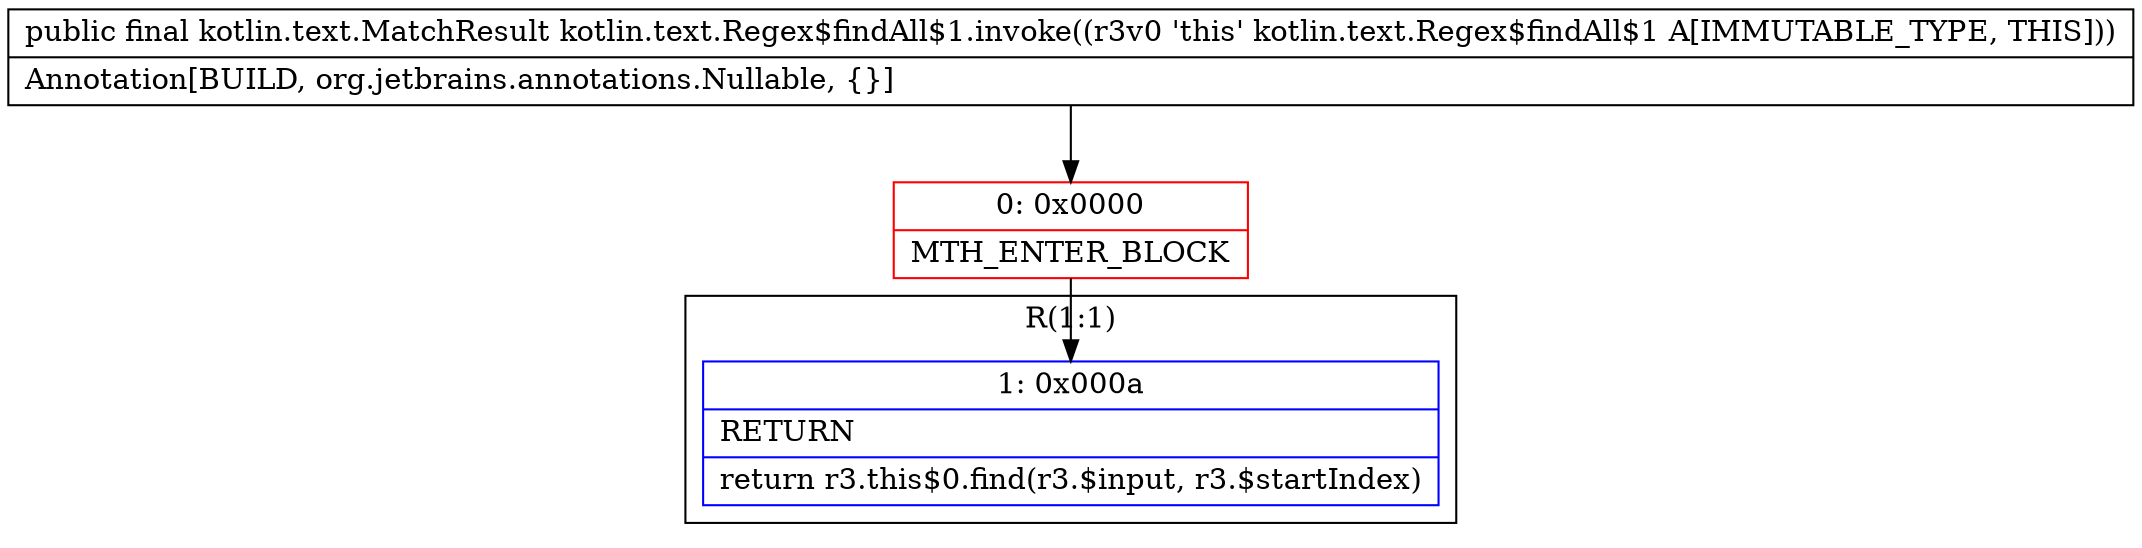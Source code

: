 digraph "CFG forkotlin.text.Regex$findAll$1.invoke()Lkotlin\/text\/MatchResult;" {
subgraph cluster_Region_573293091 {
label = "R(1:1)";
node [shape=record,color=blue];
Node_1 [shape=record,label="{1\:\ 0x000a|RETURN\l|return r3.this$0.find(r3.$input, r3.$startIndex)\l}"];
}
Node_0 [shape=record,color=red,label="{0\:\ 0x0000|MTH_ENTER_BLOCK\l}"];
MethodNode[shape=record,label="{public final kotlin.text.MatchResult kotlin.text.Regex$findAll$1.invoke((r3v0 'this' kotlin.text.Regex$findAll$1 A[IMMUTABLE_TYPE, THIS]))  | Annotation[BUILD, org.jetbrains.annotations.Nullable, \{\}]\l}"];
MethodNode -> Node_0;
Node_0 -> Node_1;
}

